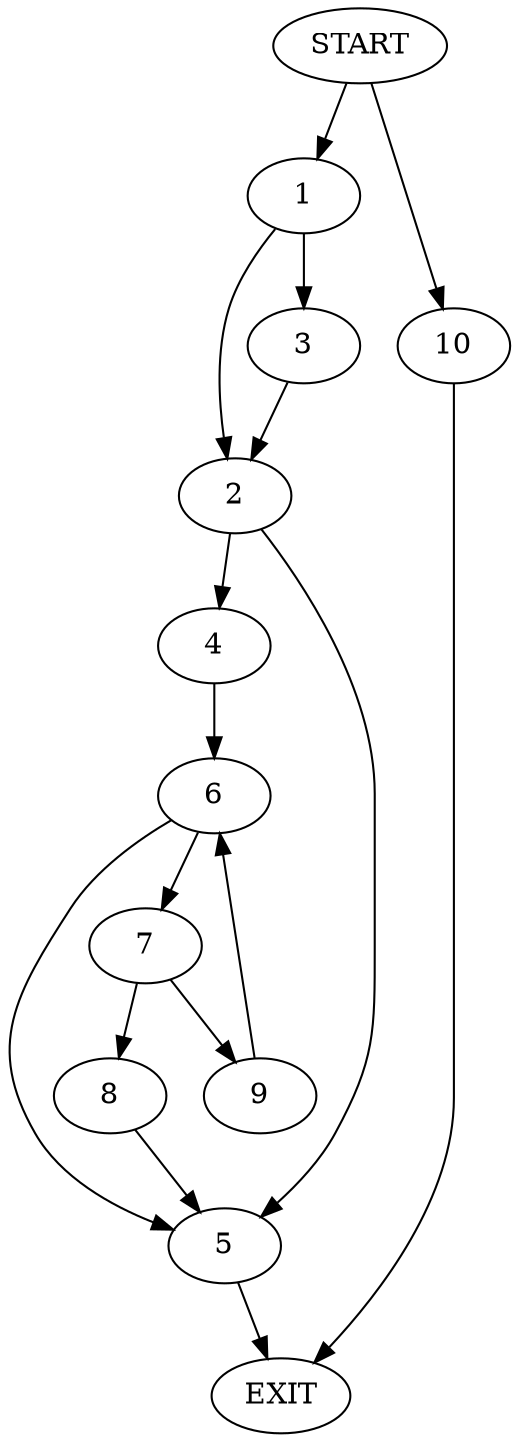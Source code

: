 digraph {
0 [label="START"]
11 [label="EXIT"]
0 -> 1
1 -> 2
1 -> 3
2 -> 4
2 -> 5
3 -> 2
4 -> 6
5 -> 11
6 -> 7
6 -> 5
7 -> 8
7 -> 9
8 -> 5
9 -> 6
0 -> 10
10 -> 11
}
